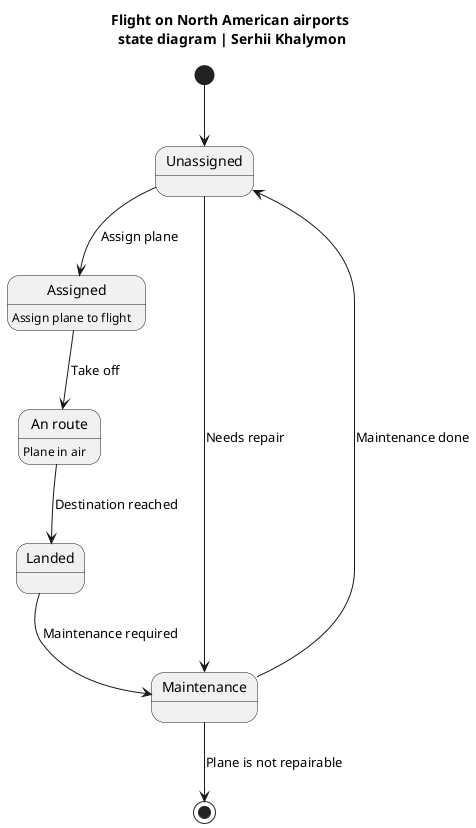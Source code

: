@startuml

title "Flight on North American airports \nstate diagram | Serhii Khalymon"

state Unassigned
state Assigned : Assign plane to flight
state "An route" as Route : Plane in air
state Landed
state Maintenance

[*] --> Unassigned
Unassigned --> Assigned : Assign plane
Assigned --> Route : Take off
Route --> Landed : Destination reached
Landed --> Maintenance : Maintenance required
Maintenance --> Unassigned : Maintenance done
Unassigned --> Maintenance : Needs repair
Maintenance --> [*] : Plane is not repairable

@enduml